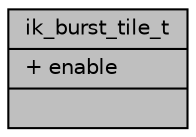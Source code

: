 digraph "ik_burst_tile_t"
{
 // INTERACTIVE_SVG=YES
 // LATEX_PDF_SIZE
  bgcolor="transparent";
  edge [fontname="Helvetica",fontsize="10",labelfontname="Helvetica",labelfontsize="10"];
  node [fontname="Helvetica",fontsize="10",shape=record];
  Node1 [label="{ik_burst_tile_t\n|+ enable\l|}",height=0.2,width=0.4,color="black", fillcolor="grey75", style="filled", fontcolor="black",tooltip=" "];
}
